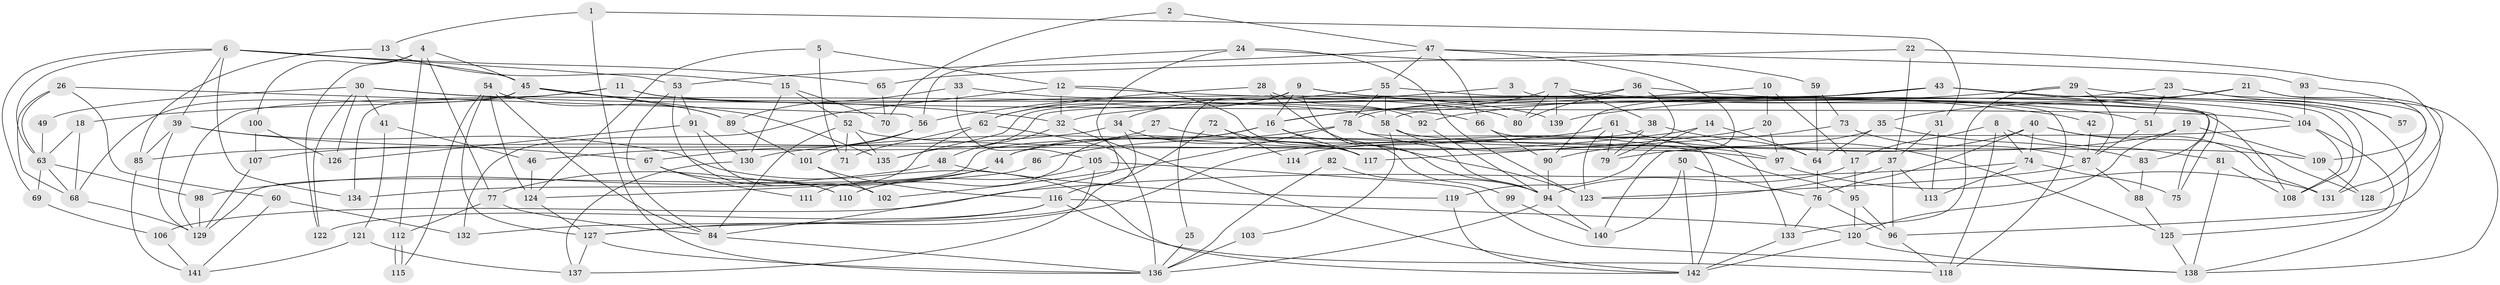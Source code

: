 // Generated by graph-tools (version 1.1) at 2025/15/03/09/25 04:15:14]
// undirected, 142 vertices, 284 edges
graph export_dot {
graph [start="1"]
  node [color=gray90,style=filled];
  1;
  2;
  3;
  4;
  5;
  6;
  7;
  8;
  9;
  10;
  11;
  12;
  13;
  14;
  15;
  16;
  17;
  18;
  19;
  20;
  21;
  22;
  23;
  24;
  25;
  26;
  27;
  28;
  29;
  30;
  31;
  32;
  33;
  34;
  35;
  36;
  37;
  38;
  39;
  40;
  41;
  42;
  43;
  44;
  45;
  46;
  47;
  48;
  49;
  50;
  51;
  52;
  53;
  54;
  55;
  56;
  57;
  58;
  59;
  60;
  61;
  62;
  63;
  64;
  65;
  66;
  67;
  68;
  69;
  70;
  71;
  72;
  73;
  74;
  75;
  76;
  77;
  78;
  79;
  80;
  81;
  82;
  83;
  84;
  85;
  86;
  87;
  88;
  89;
  90;
  91;
  92;
  93;
  94;
  95;
  96;
  97;
  98;
  99;
  100;
  101;
  102;
  103;
  104;
  105;
  106;
  107;
  108;
  109;
  110;
  111;
  112;
  113;
  114;
  115;
  116;
  117;
  118;
  119;
  120;
  121;
  122;
  123;
  124;
  125;
  126;
  127;
  128;
  129;
  130;
  131;
  132;
  133;
  134;
  135;
  136;
  137;
  138;
  139;
  140;
  141;
  142;
  1 -- 136;
  1 -- 13;
  1 -- 31;
  2 -- 47;
  2 -- 70;
  3 -- 34;
  3 -- 83;
  4 -- 77;
  4 -- 112;
  4 -- 45;
  4 -- 100;
  4 -- 122;
  5 -- 12;
  5 -- 124;
  5 -- 71;
  6 -- 45;
  6 -- 134;
  6 -- 39;
  6 -- 53;
  6 -- 63;
  6 -- 65;
  6 -- 69;
  7 -- 80;
  7 -- 16;
  7 -- 38;
  7 -- 51;
  7 -- 139;
  8 -- 74;
  8 -- 17;
  8 -- 81;
  8 -- 118;
  9 -- 94;
  9 -- 62;
  9 -- 16;
  9 -- 25;
  9 -- 42;
  9 -- 75;
  10 -- 17;
  10 -- 16;
  10 -- 20;
  11 -- 18;
  11 -- 104;
  11 -- 129;
  11 -- 139;
  12 -- 117;
  12 -- 108;
  12 -- 32;
  12 -- 132;
  13 -- 85;
  13 -- 15;
  14 -- 130;
  14 -- 119;
  14 -- 64;
  15 -- 52;
  15 -- 130;
  15 -- 70;
  16 -- 117;
  16 -- 44;
  16 -- 99;
  16 -- 110;
  17 -- 95;
  17 -- 94;
  18 -- 68;
  18 -- 63;
  19 -- 127;
  19 -- 120;
  19 -- 109;
  20 -- 97;
  20 -- 117;
  21 -- 32;
  21 -- 128;
  21 -- 35;
  21 -- 138;
  22 -- 96;
  22 -- 37;
  22 -- 65;
  23 -- 131;
  23 -- 58;
  23 -- 51;
  23 -- 57;
  24 -- 56;
  24 -- 84;
  24 -- 59;
  24 -- 123;
  25 -- 136;
  26 -- 68;
  26 -- 63;
  26 -- 56;
  26 -- 60;
  27 -- 46;
  27 -- 95;
  28 -- 56;
  28 -- 123;
  28 -- 92;
  29 -- 87;
  29 -- 139;
  29 -- 57;
  29 -- 133;
  30 -- 58;
  30 -- 32;
  30 -- 41;
  30 -- 49;
  30 -- 122;
  30 -- 126;
  31 -- 37;
  31 -- 113;
  32 -- 142;
  32 -- 48;
  33 -- 89;
  33 -- 105;
  33 -- 80;
  34 -- 116;
  34 -- 85;
  34 -- 117;
  35 -- 64;
  35 -- 44;
  35 -- 83;
  36 -- 104;
  36 -- 135;
  36 -- 79;
  36 -- 80;
  37 -- 96;
  37 -- 123;
  37 -- 113;
  38 -- 129;
  38 -- 64;
  38 -- 79;
  39 -- 142;
  39 -- 67;
  39 -- 85;
  39 -- 129;
  40 -- 79;
  40 -- 74;
  40 -- 76;
  40 -- 128;
  40 -- 131;
  41 -- 121;
  41 -- 46;
  42 -- 87;
  43 -- 138;
  43 -- 90;
  43 -- 75;
  43 -- 78;
  43 -- 92;
  43 -- 108;
  43 -- 131;
  43 -- 135;
  44 -- 77;
  44 -- 134;
  45 -- 135;
  45 -- 66;
  45 -- 68;
  45 -- 89;
  45 -- 134;
  46 -- 124;
  47 -- 66;
  47 -- 55;
  47 -- 53;
  47 -- 93;
  47 -- 140;
  48 -- 98;
  48 -- 119;
  49 -- 63;
  50 -- 140;
  50 -- 76;
  50 -- 142;
  51 -- 87;
  52 -- 97;
  52 -- 71;
  52 -- 84;
  52 -- 135;
  53 -- 84;
  53 -- 91;
  53 -- 110;
  54 -- 84;
  54 -- 89;
  54 -- 115;
  54 -- 124;
  54 -- 127;
  55 -- 118;
  55 -- 78;
  55 -- 58;
  55 -- 62;
  56 -- 67;
  56 -- 101;
  58 -- 109;
  58 -- 94;
  58 -- 103;
  59 -- 64;
  59 -- 73;
  60 -- 132;
  60 -- 141;
  61 -- 79;
  61 -- 123;
  61 -- 107;
  61 -- 125;
  62 -- 136;
  62 -- 71;
  62 -- 111;
  63 -- 68;
  63 -- 69;
  63 -- 98;
  64 -- 76;
  65 -- 70;
  66 -- 133;
  66 -- 90;
  67 -- 110;
  67 -- 111;
  68 -- 129;
  69 -- 106;
  72 -- 117;
  72 -- 127;
  72 -- 114;
  73 -- 90;
  73 -- 87;
  74 -- 75;
  74 -- 113;
  74 -- 106;
  76 -- 96;
  76 -- 133;
  77 -- 84;
  77 -- 112;
  78 -- 142;
  78 -- 86;
  78 -- 97;
  78 -- 102;
  81 -- 138;
  81 -- 108;
  82 -- 94;
  82 -- 136;
  83 -- 88;
  84 -- 136;
  85 -- 141;
  86 -- 124;
  87 -- 88;
  87 -- 123;
  88 -- 125;
  89 -- 101;
  90 -- 94;
  91 -- 126;
  91 -- 102;
  91 -- 130;
  92 -- 94;
  93 -- 104;
  93 -- 109;
  94 -- 136;
  94 -- 140;
  95 -- 120;
  95 -- 96;
  96 -- 118;
  97 -- 131;
  98 -- 129;
  99 -- 140;
  100 -- 107;
  100 -- 126;
  101 -- 102;
  101 -- 116;
  103 -- 136;
  104 -- 125;
  104 -- 108;
  104 -- 114;
  105 -- 110;
  105 -- 138;
  105 -- 137;
  106 -- 141;
  107 -- 129;
  109 -- 128;
  112 -- 115;
  112 -- 115;
  116 -- 122;
  116 -- 118;
  116 -- 120;
  116 -- 132;
  119 -- 142;
  120 -- 142;
  120 -- 138;
  121 -- 137;
  121 -- 141;
  124 -- 127;
  125 -- 138;
  127 -- 136;
  127 -- 137;
  130 -- 137;
  133 -- 142;
}
